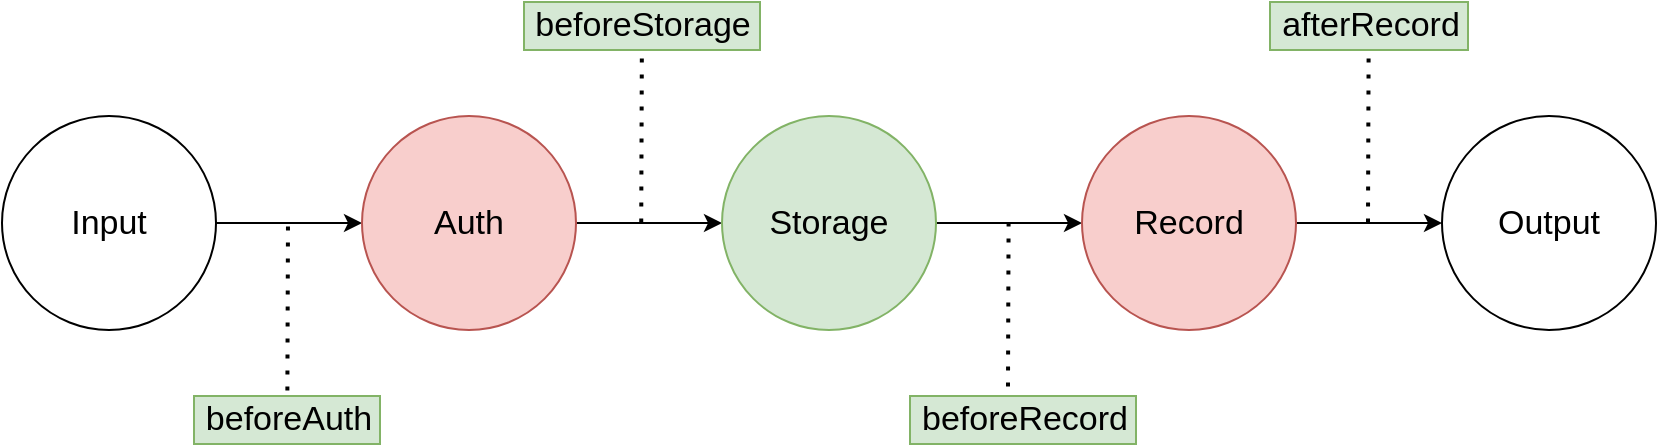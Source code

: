 <mxfile version="17.4.2" type="device"><diagram id="USAfelfwc_MCgLE8kSrF" name="第 1 页"><mxGraphModel dx="3038" dy="1041" grid="0" gridSize="10" guides="1" tooltips="1" connect="1" arrows="1" fold="1" page="0" pageScale="1" pageWidth="1169" pageHeight="827" math="0" shadow="0"><root><mxCell id="0"/><mxCell id="1" parent="0"/><mxCell id="JD62XzDnOJhA8SYyHKQM-9" style="edgeStyle=orthogonalEdgeStyle;rounded=0;orthogonalLoop=1;jettySize=auto;html=1;exitX=1;exitY=0.5;exitDx=0;exitDy=0;entryX=0;entryY=0.5;entryDx=0;entryDy=0;fontSize=17;" parent="1" source="JD62XzDnOJhA8SYyHKQM-3" target="JD62XzDnOJhA8SYyHKQM-5" edge="1"><mxGeometry relative="1" as="geometry"/></mxCell><mxCell id="JD62XzDnOJhA8SYyHKQM-3" value="Input" style="ellipse;whiteSpace=wrap;html=1;aspect=fixed;fontSize=17;" parent="1" vertex="1"><mxGeometry x="-1897" y="-235" width="107" height="107" as="geometry"/></mxCell><mxCell id="JD62XzDnOJhA8SYyHKQM-10" style="edgeStyle=orthogonalEdgeStyle;rounded=0;orthogonalLoop=1;jettySize=auto;html=1;exitX=1;exitY=0.5;exitDx=0;exitDy=0;entryX=0;entryY=0.5;entryDx=0;entryDy=0;fontSize=17;" parent="1" source="JD62XzDnOJhA8SYyHKQM-5" target="JD62XzDnOJhA8SYyHKQM-7" edge="1"><mxGeometry relative="1" as="geometry"/></mxCell><mxCell id="JD62XzDnOJhA8SYyHKQM-5" value="Auth" style="ellipse;whiteSpace=wrap;html=1;aspect=fixed;fontSize=17;fillColor=#f8cecc;strokeColor=#b85450;" parent="1" vertex="1"><mxGeometry x="-1717" y="-235" width="107" height="107" as="geometry"/></mxCell><mxCell id="JD62XzDnOJhA8SYyHKQM-11" style="edgeStyle=orthogonalEdgeStyle;rounded=0;orthogonalLoop=1;jettySize=auto;html=1;exitX=1;exitY=0.5;exitDx=0;exitDy=0;entryX=0;entryY=0.5;entryDx=0;entryDy=0;fontSize=17;" parent="1" source="JD62XzDnOJhA8SYyHKQM-7" target="JD62XzDnOJhA8SYyHKQM-8" edge="1"><mxGeometry relative="1" as="geometry"/></mxCell><mxCell id="JD62XzDnOJhA8SYyHKQM-7" value="Storage" style="ellipse;whiteSpace=wrap;html=1;aspect=fixed;fontSize=17;fillColor=#d5e8d4;strokeColor=#82b366;" parent="1" vertex="1"><mxGeometry x="-1537" y="-235" width="107" height="107" as="geometry"/></mxCell><mxCell id="dAfCs2DneSrZGdh-Vjyr-3" style="edgeStyle=orthogonalEdgeStyle;rounded=0;orthogonalLoop=1;jettySize=auto;html=1;exitX=1;exitY=0.5;exitDx=0;exitDy=0;entryX=0;entryY=0.5;entryDx=0;entryDy=0;" parent="1" source="JD62XzDnOJhA8SYyHKQM-8" target="dAfCs2DneSrZGdh-Vjyr-2" edge="1"><mxGeometry relative="1" as="geometry"/></mxCell><mxCell id="JD62XzDnOJhA8SYyHKQM-8" value="Record" style="ellipse;whiteSpace=wrap;html=1;aspect=fixed;fontSize=17;fillColor=#f8cecc;strokeColor=#b85450;" parent="1" vertex="1"><mxGeometry x="-1357" y="-235" width="107" height="107" as="geometry"/></mxCell><mxCell id="JD62XzDnOJhA8SYyHKQM-12" value="beforeAuth" style="text;html=1;align=center;verticalAlign=middle;resizable=0;points=[];autosize=1;strokeColor=#82b366;fillColor=#d5e8d4;fontSize=17;" parent="1" vertex="1"><mxGeometry x="-1801" y="-95" width="93" height="24" as="geometry"/></mxCell><mxCell id="JD62XzDnOJhA8SYyHKQM-13" value="beforeStorage" style="text;html=1;align=center;verticalAlign=middle;resizable=0;points=[];autosize=1;strokeColor=#82b366;fillColor=#d5e8d4;fontSize=17;" parent="1" vertex="1"><mxGeometry x="-1636" y="-292" width="118" height="24" as="geometry"/></mxCell><mxCell id="JD62XzDnOJhA8SYyHKQM-14" value="beforeRecord" style="text;html=1;align=center;verticalAlign=middle;resizable=0;points=[];autosize=1;strokeColor=#82b366;fillColor=#d5e8d4;fontSize=17;" parent="1" vertex="1"><mxGeometry x="-1443" y="-95" width="113" height="24" as="geometry"/></mxCell><mxCell id="JD62XzDnOJhA8SYyHKQM-15" value="" style="endArrow=none;dashed=1;html=1;dashPattern=1 3;strokeWidth=2;rounded=0;fontSize=17;exitX=0.502;exitY=-0.115;exitDx=0;exitDy=0;exitPerimeter=0;" parent="1" source="JD62XzDnOJhA8SYyHKQM-12" edge="1"><mxGeometry width="50" height="50" relative="1" as="geometry"><mxPoint x="-1756" y="-98" as="sourcePoint"/><mxPoint x="-1754" y="-184" as="targetPoint"/></mxGeometry></mxCell><mxCell id="JD62XzDnOJhA8SYyHKQM-16" value="" style="endArrow=none;dashed=1;html=1;dashPattern=1 3;strokeWidth=2;rounded=0;fontSize=17;exitX=0.502;exitY=-0.115;exitDx=0;exitDy=0;exitPerimeter=0;" parent="1" edge="1"><mxGeometry width="50" height="50" relative="1" as="geometry"><mxPoint x="-1577.384" y="-181.76" as="sourcePoint"/><mxPoint x="-1577.07" y="-268" as="targetPoint"/></mxGeometry></mxCell><mxCell id="JD62XzDnOJhA8SYyHKQM-17" value="" style="endArrow=none;dashed=1;html=1;dashPattern=1 3;strokeWidth=2;rounded=0;fontSize=17;exitX=0.502;exitY=-0.115;exitDx=0;exitDy=0;exitPerimeter=0;" parent="1" edge="1"><mxGeometry width="50" height="50" relative="1" as="geometry"><mxPoint x="-1394.004" y="-99.76" as="sourcePoint"/><mxPoint x="-1393.69" y="-186" as="targetPoint"/></mxGeometry></mxCell><mxCell id="dAfCs2DneSrZGdh-Vjyr-2" value="Output" style="ellipse;whiteSpace=wrap;html=1;aspect=fixed;fontSize=17;" parent="1" vertex="1"><mxGeometry x="-1177" y="-235" width="107" height="107" as="geometry"/></mxCell><mxCell id="dAfCs2DneSrZGdh-Vjyr-4" value="" style="endArrow=none;dashed=1;html=1;dashPattern=1 3;strokeWidth=2;rounded=0;fontSize=17;exitX=0.502;exitY=-0.115;exitDx=0;exitDy=0;exitPerimeter=0;" parent="1" edge="1"><mxGeometry width="50" height="50" relative="1" as="geometry"><mxPoint x="-1214.004" y="-181.76" as="sourcePoint"/><mxPoint x="-1213.69" y="-268" as="targetPoint"/></mxGeometry></mxCell><mxCell id="dAfCs2DneSrZGdh-Vjyr-5" value="afterRecord" style="text;html=1;align=center;verticalAlign=middle;resizable=0;points=[];autosize=1;strokeColor=#82b366;fillColor=#d5e8d4;fontSize=17;" parent="1" vertex="1"><mxGeometry x="-1263" y="-292" width="99" height="24" as="geometry"/></mxCell></root></mxGraphModel></diagram></mxfile>